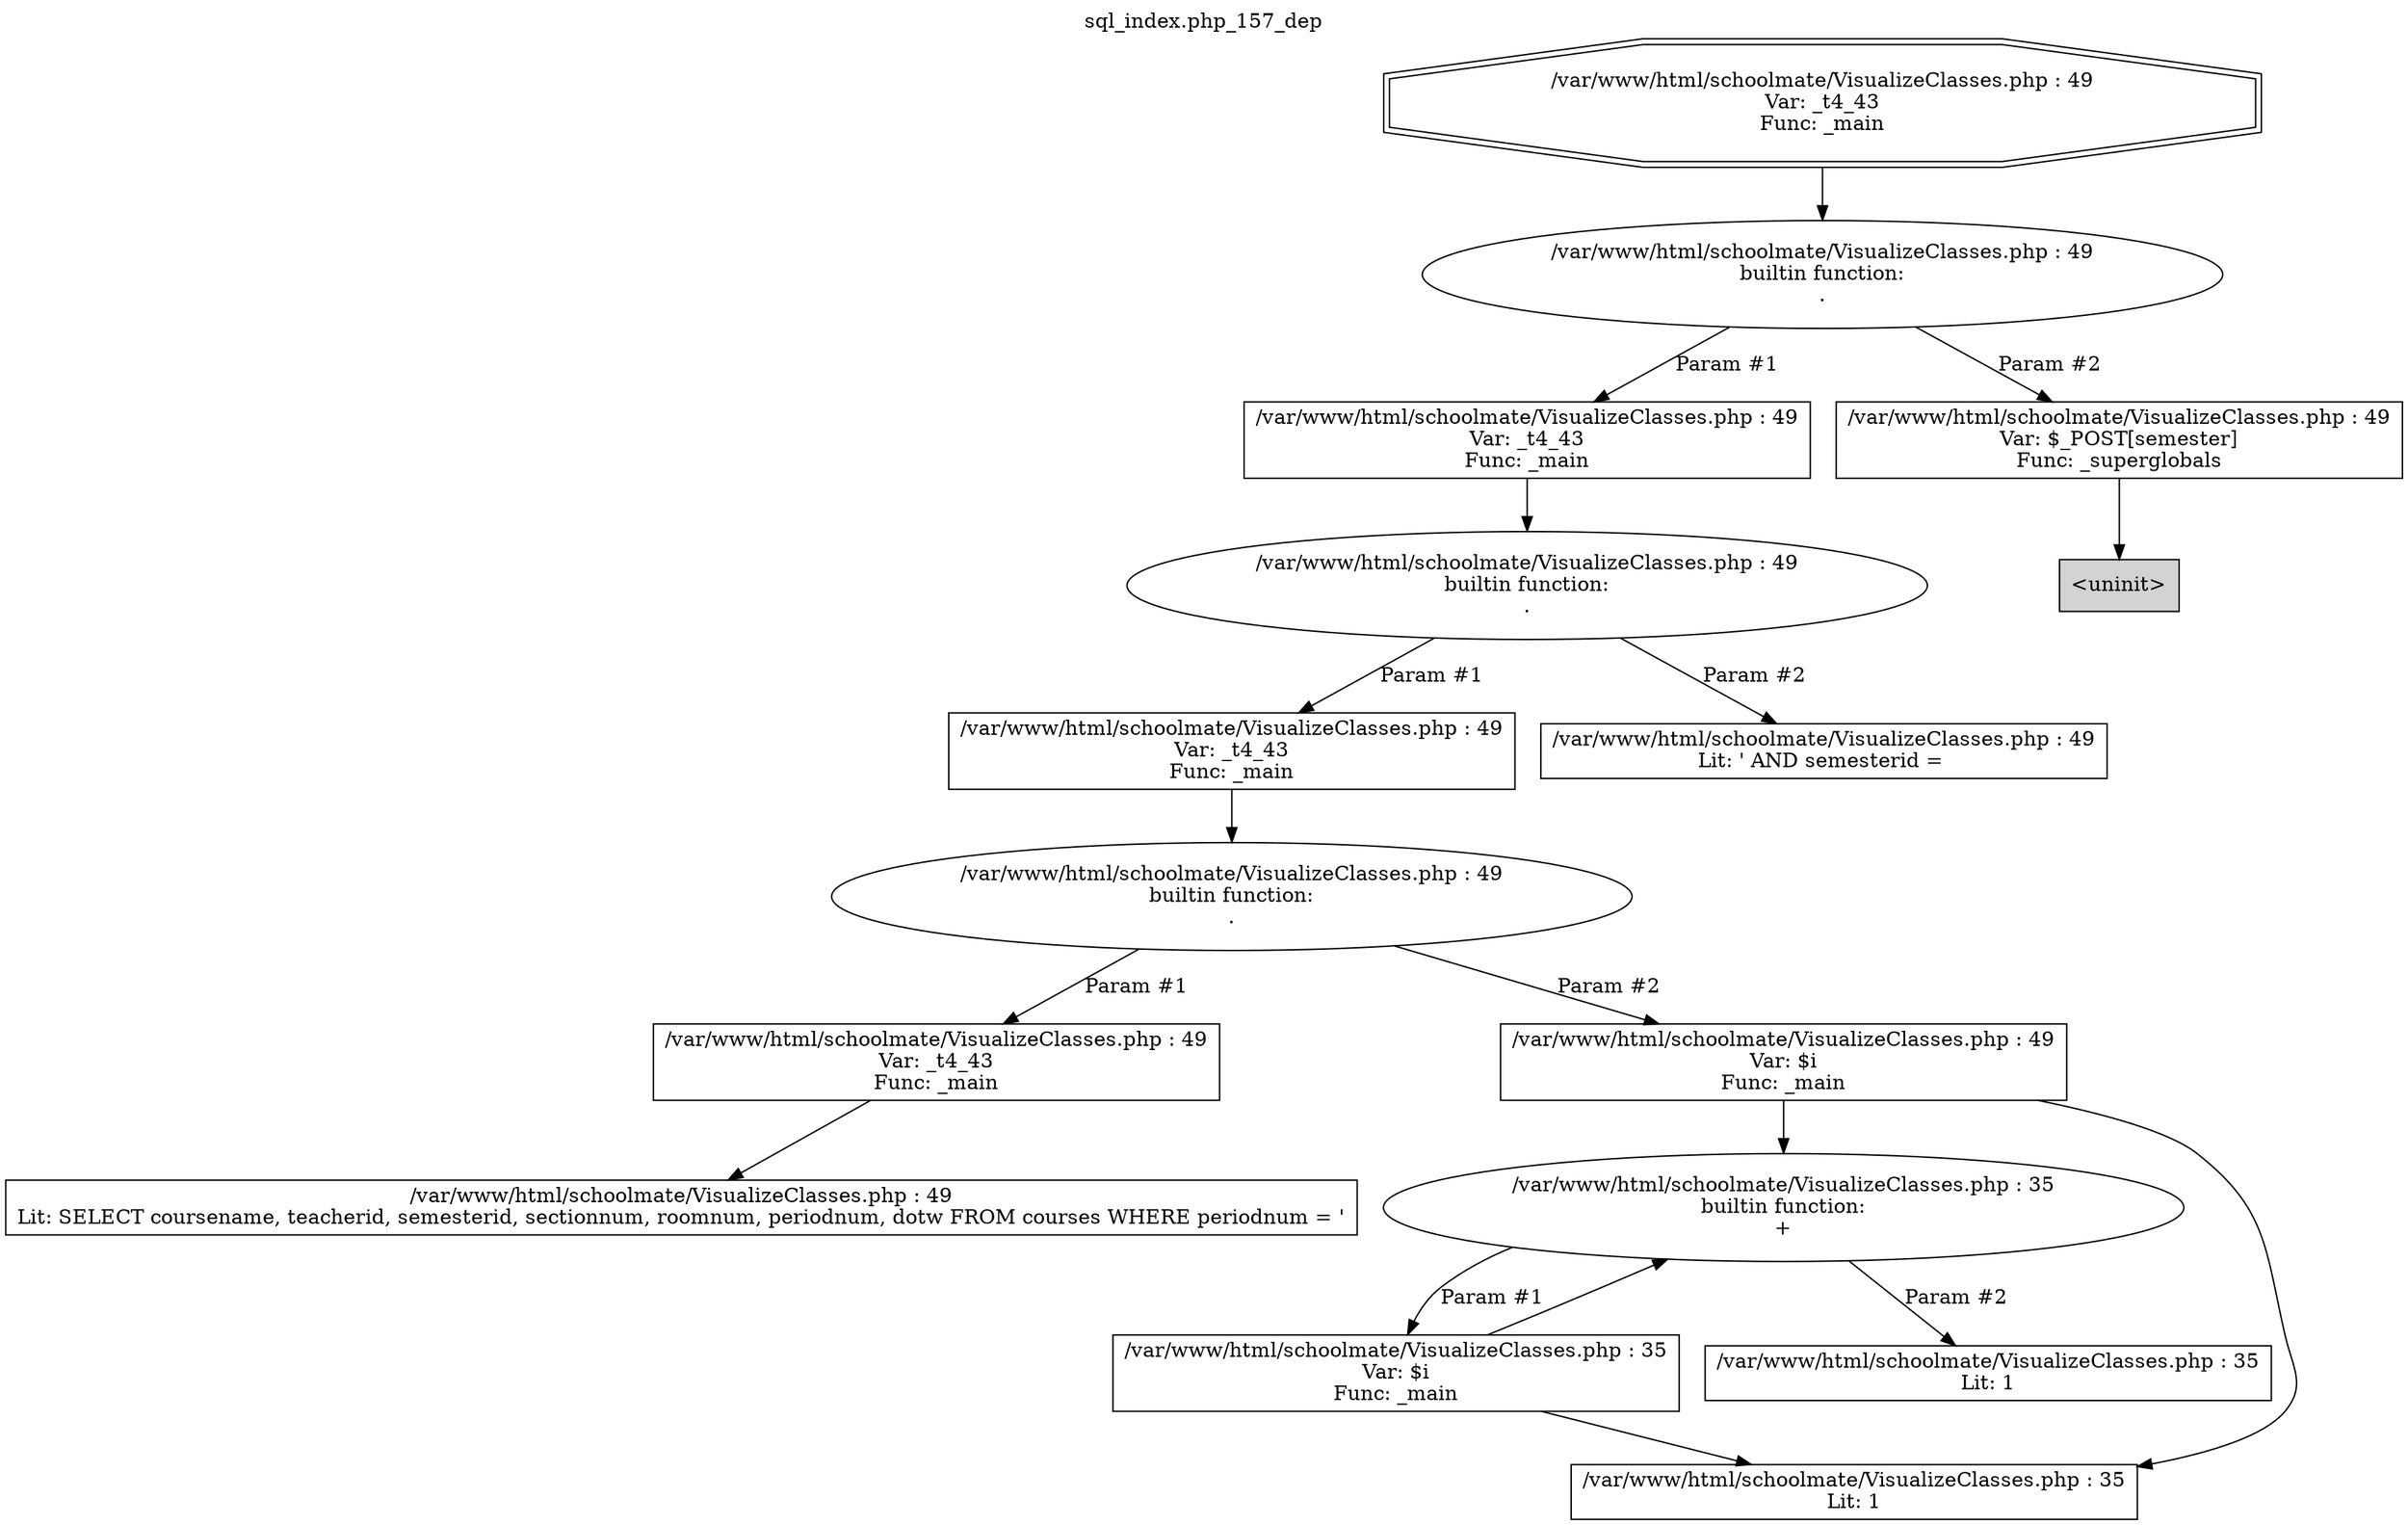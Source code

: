 digraph cfg {
  label="sql_index.php_157_dep";
  labelloc=t;
  n1 [shape=doubleoctagon, label="/var/www/html/schoolmate/VisualizeClasses.php : 49\nVar: _t4_43\nFunc: _main\n"];
  n2 [shape=ellipse, label="/var/www/html/schoolmate/VisualizeClasses.php : 49\nbuiltin function:\n.\n"];
  n3 [shape=box, label="/var/www/html/schoolmate/VisualizeClasses.php : 49\nVar: _t4_43\nFunc: _main\n"];
  n4 [shape=ellipse, label="/var/www/html/schoolmate/VisualizeClasses.php : 49\nbuiltin function:\n.\n"];
  n5 [shape=box, label="/var/www/html/schoolmate/VisualizeClasses.php : 49\nVar: _t4_43\nFunc: _main\n"];
  n6 [shape=ellipse, label="/var/www/html/schoolmate/VisualizeClasses.php : 49\nbuiltin function:\n.\n"];
  n7 [shape=box, label="/var/www/html/schoolmate/VisualizeClasses.php : 49\nVar: _t4_43\nFunc: _main\n"];
  n8 [shape=box, label="/var/www/html/schoolmate/VisualizeClasses.php : 49\nLit: SELECT coursename, teacherid, semesterid, sectionnum, roomnum, periodnum, dotw FROM courses WHERE periodnum = '\n"];
  n9 [shape=box, label="/var/www/html/schoolmate/VisualizeClasses.php : 49\nVar: $i\nFunc: _main\n"];
  n10 [shape=ellipse, label="/var/www/html/schoolmate/VisualizeClasses.php : 35\nbuiltin function:\n+\n"];
  n11 [shape=box, label="/var/www/html/schoolmate/VisualizeClasses.php : 35\nVar: $i\nFunc: _main\n"];
  n12 [shape=box, label="/var/www/html/schoolmate/VisualizeClasses.php : 35\nLit: 1\n"];
  n13 [shape=box, label="/var/www/html/schoolmate/VisualizeClasses.php : 35\nLit: 1\n"];
  n14 [shape=box, label="/var/www/html/schoolmate/VisualizeClasses.php : 49\nLit: ' AND semesterid = \n"];
  n15 [shape=box, label="/var/www/html/schoolmate/VisualizeClasses.php : 49\nVar: $_POST[semester]\nFunc: _superglobals\n"];
  n16 [shape=box, label="<uninit>",style=filled];
  n1 -> n2;
  n3 -> n4;
  n5 -> n6;
  n7 -> n8;
  n6 -> n7[label="Param #1"];
  n6 -> n9[label="Param #2"];
  n9 -> n10;
  n9 -> n12;
  n11 -> n10;
  n11 -> n12;
  n10 -> n11[label="Param #1"];
  n10 -> n13[label="Param #2"];
  n4 -> n5[label="Param #1"];
  n4 -> n14[label="Param #2"];
  n2 -> n3[label="Param #1"];
  n2 -> n15[label="Param #2"];
  n15 -> n16;
}
